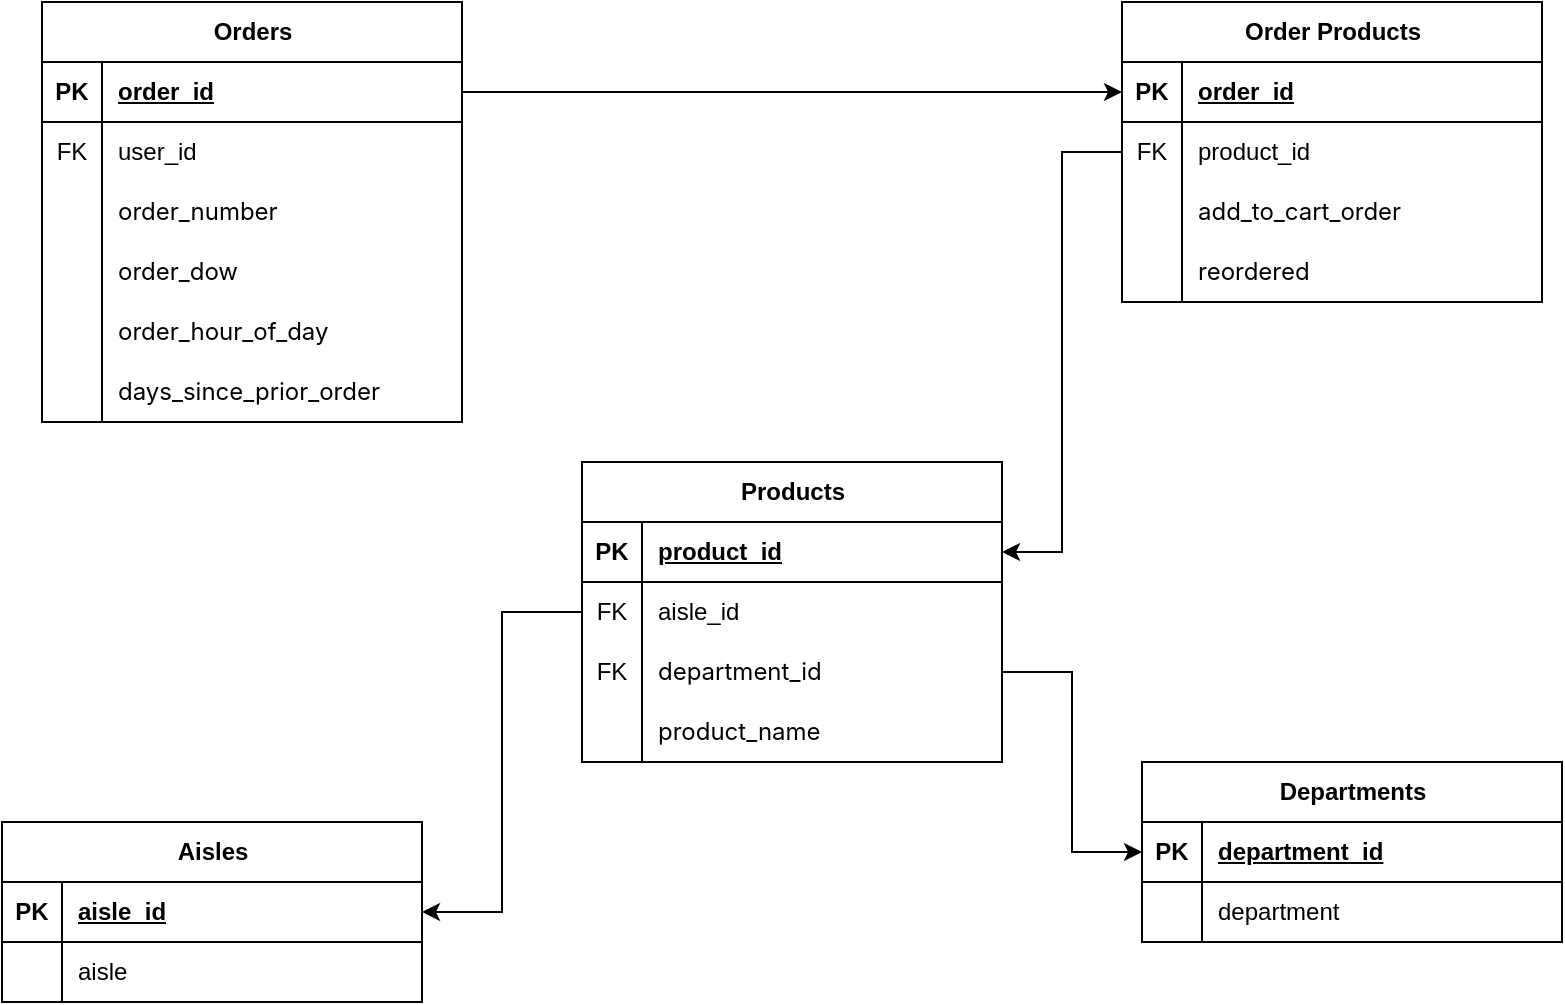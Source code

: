 <mxfile version="27.1.5">
  <diagram name="Page-1" id="sIQyf4skH4rmR-12AmU-">
    <mxGraphModel dx="1042" dy="614" grid="1" gridSize="10" guides="1" tooltips="1" connect="1" arrows="1" fold="1" page="1" pageScale="1" pageWidth="850" pageHeight="1100" math="0" shadow="0">
      <root>
        <mxCell id="0" />
        <mxCell id="1" parent="0" />
        <mxCell id="DDuTkvlwlMc5LNvTk5a0-1" value="Orders" style="shape=table;startSize=30;container=1;collapsible=1;childLayout=tableLayout;fixedRows=1;rowLines=0;fontStyle=1;align=center;resizeLast=1;html=1;" vertex="1" parent="1">
          <mxGeometry x="50" y="50" width="210" height="210" as="geometry" />
        </mxCell>
        <mxCell id="DDuTkvlwlMc5LNvTk5a0-2" value="" style="shape=tableRow;horizontal=0;startSize=0;swimlaneHead=0;swimlaneBody=0;fillColor=none;collapsible=0;dropTarget=0;points=[[0,0.5],[1,0.5]];portConstraint=eastwest;top=0;left=0;right=0;bottom=1;" vertex="1" parent="DDuTkvlwlMc5LNvTk5a0-1">
          <mxGeometry y="30" width="210" height="30" as="geometry" />
        </mxCell>
        <mxCell id="DDuTkvlwlMc5LNvTk5a0-3" value="PK" style="shape=partialRectangle;connectable=0;fillColor=none;top=0;left=0;bottom=0;right=0;fontStyle=1;overflow=hidden;whiteSpace=wrap;html=1;" vertex="1" parent="DDuTkvlwlMc5LNvTk5a0-2">
          <mxGeometry width="30" height="30" as="geometry">
            <mxRectangle width="30" height="30" as="alternateBounds" />
          </mxGeometry>
        </mxCell>
        <mxCell id="DDuTkvlwlMc5LNvTk5a0-4" value="order_id" style="shape=partialRectangle;connectable=0;fillColor=none;top=0;left=0;bottom=0;right=0;align=left;spacingLeft=6;fontStyle=5;overflow=hidden;whiteSpace=wrap;html=1;" vertex="1" parent="DDuTkvlwlMc5LNvTk5a0-2">
          <mxGeometry x="30" width="180" height="30" as="geometry">
            <mxRectangle width="180" height="30" as="alternateBounds" />
          </mxGeometry>
        </mxCell>
        <mxCell id="DDuTkvlwlMc5LNvTk5a0-5" value="" style="shape=tableRow;horizontal=0;startSize=0;swimlaneHead=0;swimlaneBody=0;fillColor=none;collapsible=0;dropTarget=0;points=[[0,0.5],[1,0.5]];portConstraint=eastwest;top=0;left=0;right=0;bottom=0;" vertex="1" parent="DDuTkvlwlMc5LNvTk5a0-1">
          <mxGeometry y="60" width="210" height="30" as="geometry" />
        </mxCell>
        <mxCell id="DDuTkvlwlMc5LNvTk5a0-6" value="FK" style="shape=partialRectangle;connectable=0;fillColor=none;top=0;left=0;bottom=0;right=0;editable=1;overflow=hidden;whiteSpace=wrap;html=1;" vertex="1" parent="DDuTkvlwlMc5LNvTk5a0-5">
          <mxGeometry width="30" height="30" as="geometry">
            <mxRectangle width="30" height="30" as="alternateBounds" />
          </mxGeometry>
        </mxCell>
        <mxCell id="DDuTkvlwlMc5LNvTk5a0-7" value="user_id" style="shape=partialRectangle;connectable=0;fillColor=none;top=0;left=0;bottom=0;right=0;align=left;spacingLeft=6;overflow=hidden;whiteSpace=wrap;html=1;" vertex="1" parent="DDuTkvlwlMc5LNvTk5a0-5">
          <mxGeometry x="30" width="180" height="30" as="geometry">
            <mxRectangle width="180" height="30" as="alternateBounds" />
          </mxGeometry>
        </mxCell>
        <mxCell id="DDuTkvlwlMc5LNvTk5a0-8" value="" style="shape=tableRow;horizontal=0;startSize=0;swimlaneHead=0;swimlaneBody=0;fillColor=none;collapsible=0;dropTarget=0;points=[[0,0.5],[1,0.5]];portConstraint=eastwest;top=0;left=0;right=0;bottom=0;" vertex="1" parent="DDuTkvlwlMc5LNvTk5a0-1">
          <mxGeometry y="90" width="210" height="30" as="geometry" />
        </mxCell>
        <mxCell id="DDuTkvlwlMc5LNvTk5a0-9" value="" style="shape=partialRectangle;connectable=0;fillColor=none;top=0;left=0;bottom=0;right=0;editable=1;overflow=hidden;whiteSpace=wrap;html=1;" vertex="1" parent="DDuTkvlwlMc5LNvTk5a0-8">
          <mxGeometry width="30" height="30" as="geometry">
            <mxRectangle width="30" height="30" as="alternateBounds" />
          </mxGeometry>
        </mxCell>
        <mxCell id="DDuTkvlwlMc5LNvTk5a0-10" value="&lt;span style=&quot;font-family: &amp;quot;??&amp;quot;, ui-sans-serif, -apple-system, BlinkMacSystemFont, Roboto, Helvetica, Arial, &amp;quot;Segoe UI&amp;quot;, Inter, &amp;quot;Apple Color Emoji&amp;quot;, &amp;quot;Segoe UI Emoji&amp;quot;, &amp;quot;Segoe UI Symbol&amp;quot;, sans-serif; white-space-collapse: break-spaces;&quot;&gt;&lt;font style=&quot;color: rgb(0, 0, 0);&quot;&gt;order_number&lt;/font&gt;&lt;/span&gt;" style="shape=partialRectangle;connectable=0;fillColor=none;top=0;left=0;bottom=0;right=0;align=left;spacingLeft=6;overflow=hidden;whiteSpace=wrap;html=1;" vertex="1" parent="DDuTkvlwlMc5LNvTk5a0-8">
          <mxGeometry x="30" width="180" height="30" as="geometry">
            <mxRectangle width="180" height="30" as="alternateBounds" />
          </mxGeometry>
        </mxCell>
        <mxCell id="DDuTkvlwlMc5LNvTk5a0-11" value="" style="shape=tableRow;horizontal=0;startSize=0;swimlaneHead=0;swimlaneBody=0;fillColor=none;collapsible=0;dropTarget=0;points=[[0,0.5],[1,0.5]];portConstraint=eastwest;top=0;left=0;right=0;bottom=0;" vertex="1" parent="DDuTkvlwlMc5LNvTk5a0-1">
          <mxGeometry y="120" width="210" height="30" as="geometry" />
        </mxCell>
        <mxCell id="DDuTkvlwlMc5LNvTk5a0-12" value="" style="shape=partialRectangle;connectable=0;fillColor=none;top=0;left=0;bottom=0;right=0;editable=1;overflow=hidden;whiteSpace=wrap;html=1;" vertex="1" parent="DDuTkvlwlMc5LNvTk5a0-11">
          <mxGeometry width="30" height="30" as="geometry">
            <mxRectangle width="30" height="30" as="alternateBounds" />
          </mxGeometry>
        </mxCell>
        <mxCell id="DDuTkvlwlMc5LNvTk5a0-13" value="&lt;span style=&quot;font-family: &amp;quot;??&amp;quot;, ui-sans-serif, -apple-system, BlinkMacSystemFont, Roboto, Helvetica, Arial, &amp;quot;Segoe UI&amp;quot;, Inter, &amp;quot;Apple Color Emoji&amp;quot;, &amp;quot;Segoe UI Emoji&amp;quot;, &amp;quot;Segoe UI Symbol&amp;quot;, sans-serif; white-space-collapse: break-spaces;&quot;&gt;&lt;font style=&quot;color: rgb(0, 0, 0);&quot;&gt;order_dow&lt;/font&gt;&lt;/span&gt;" style="shape=partialRectangle;connectable=0;fillColor=none;top=0;left=0;bottom=0;right=0;align=left;spacingLeft=6;overflow=hidden;whiteSpace=wrap;html=1;" vertex="1" parent="DDuTkvlwlMc5LNvTk5a0-11">
          <mxGeometry x="30" width="180" height="30" as="geometry">
            <mxRectangle width="180" height="30" as="alternateBounds" />
          </mxGeometry>
        </mxCell>
        <mxCell id="DDuTkvlwlMc5LNvTk5a0-14" style="shape=tableRow;horizontal=0;startSize=0;swimlaneHead=0;swimlaneBody=0;fillColor=none;collapsible=0;dropTarget=0;points=[[0,0.5],[1,0.5]];portConstraint=eastwest;top=0;left=0;right=0;bottom=0;" vertex="1" parent="DDuTkvlwlMc5LNvTk5a0-1">
          <mxGeometry y="150" width="210" height="30" as="geometry" />
        </mxCell>
        <mxCell id="DDuTkvlwlMc5LNvTk5a0-15" style="shape=partialRectangle;connectable=0;fillColor=none;top=0;left=0;bottom=0;right=0;editable=1;overflow=hidden;whiteSpace=wrap;html=1;" vertex="1" parent="DDuTkvlwlMc5LNvTk5a0-14">
          <mxGeometry width="30" height="30" as="geometry">
            <mxRectangle width="30" height="30" as="alternateBounds" />
          </mxGeometry>
        </mxCell>
        <mxCell id="DDuTkvlwlMc5LNvTk5a0-16" value="&lt;span style=&quot;font-family: &amp;quot;??&amp;quot;, ui-sans-serif, -apple-system, BlinkMacSystemFont, Roboto, Helvetica, Arial, &amp;quot;Segoe UI&amp;quot;, Inter, &amp;quot;Apple Color Emoji&amp;quot;, &amp;quot;Segoe UI Emoji&amp;quot;, &amp;quot;Segoe UI Symbol&amp;quot;, sans-serif; white-space-collapse: break-spaces;&quot;&gt;&lt;font style=&quot;color: rgb(0, 0, 0);&quot;&gt;order_hour_of_day&lt;/font&gt;&lt;/span&gt;" style="shape=partialRectangle;connectable=0;fillColor=none;top=0;left=0;bottom=0;right=0;align=left;spacingLeft=6;overflow=hidden;whiteSpace=wrap;html=1;" vertex="1" parent="DDuTkvlwlMc5LNvTk5a0-14">
          <mxGeometry x="30" width="180" height="30" as="geometry">
            <mxRectangle width="180" height="30" as="alternateBounds" />
          </mxGeometry>
        </mxCell>
        <mxCell id="DDuTkvlwlMc5LNvTk5a0-17" style="shape=tableRow;horizontal=0;startSize=0;swimlaneHead=0;swimlaneBody=0;fillColor=none;collapsible=0;dropTarget=0;points=[[0,0.5],[1,0.5]];portConstraint=eastwest;top=0;left=0;right=0;bottom=0;" vertex="1" parent="DDuTkvlwlMc5LNvTk5a0-1">
          <mxGeometry y="180" width="210" height="30" as="geometry" />
        </mxCell>
        <mxCell id="DDuTkvlwlMc5LNvTk5a0-18" style="shape=partialRectangle;connectable=0;fillColor=none;top=0;left=0;bottom=0;right=0;editable=1;overflow=hidden;whiteSpace=wrap;html=1;" vertex="1" parent="DDuTkvlwlMc5LNvTk5a0-17">
          <mxGeometry width="30" height="30" as="geometry">
            <mxRectangle width="30" height="30" as="alternateBounds" />
          </mxGeometry>
        </mxCell>
        <mxCell id="DDuTkvlwlMc5LNvTk5a0-19" value="&lt;span style=&quot;font-family: &amp;quot;??&amp;quot;, ui-sans-serif, -apple-system, BlinkMacSystemFont, Roboto, Helvetica, Arial, &amp;quot;Segoe UI&amp;quot;, Inter, &amp;quot;Apple Color Emoji&amp;quot;, &amp;quot;Segoe UI Emoji&amp;quot;, &amp;quot;Segoe UI Symbol&amp;quot;, sans-serif; white-space-collapse: break-spaces;&quot;&gt;&lt;font style=&quot;color: rgb(0, 0, 0);&quot;&gt;days_since_prior_order&lt;/font&gt;&lt;/span&gt;" style="shape=partialRectangle;connectable=0;fillColor=none;top=0;left=0;bottom=0;right=0;align=left;spacingLeft=6;overflow=hidden;whiteSpace=wrap;html=1;" vertex="1" parent="DDuTkvlwlMc5LNvTk5a0-17">
          <mxGeometry x="30" width="180" height="30" as="geometry">
            <mxRectangle width="180" height="30" as="alternateBounds" />
          </mxGeometry>
        </mxCell>
        <mxCell id="DDuTkvlwlMc5LNvTk5a0-20" value="Products" style="shape=table;startSize=30;container=1;collapsible=1;childLayout=tableLayout;fixedRows=1;rowLines=0;fontStyle=1;align=center;resizeLast=1;html=1;" vertex="1" parent="1">
          <mxGeometry x="320" y="280" width="210" height="150" as="geometry" />
        </mxCell>
        <mxCell id="DDuTkvlwlMc5LNvTk5a0-21" value="" style="shape=tableRow;horizontal=0;startSize=0;swimlaneHead=0;swimlaneBody=0;fillColor=none;collapsible=0;dropTarget=0;points=[[0,0.5],[1,0.5]];portConstraint=eastwest;top=0;left=0;right=0;bottom=1;" vertex="1" parent="DDuTkvlwlMc5LNvTk5a0-20">
          <mxGeometry y="30" width="210" height="30" as="geometry" />
        </mxCell>
        <mxCell id="DDuTkvlwlMc5LNvTk5a0-22" value="PK" style="shape=partialRectangle;connectable=0;fillColor=none;top=0;left=0;bottom=0;right=0;fontStyle=1;overflow=hidden;whiteSpace=wrap;html=1;" vertex="1" parent="DDuTkvlwlMc5LNvTk5a0-21">
          <mxGeometry width="30" height="30" as="geometry">
            <mxRectangle width="30" height="30" as="alternateBounds" />
          </mxGeometry>
        </mxCell>
        <mxCell id="DDuTkvlwlMc5LNvTk5a0-23" value="product_id" style="shape=partialRectangle;connectable=0;fillColor=none;top=0;left=0;bottom=0;right=0;align=left;spacingLeft=6;fontStyle=5;overflow=hidden;whiteSpace=wrap;html=1;" vertex="1" parent="DDuTkvlwlMc5LNvTk5a0-21">
          <mxGeometry x="30" width="180" height="30" as="geometry">
            <mxRectangle width="180" height="30" as="alternateBounds" />
          </mxGeometry>
        </mxCell>
        <mxCell id="DDuTkvlwlMc5LNvTk5a0-24" value="" style="shape=tableRow;horizontal=0;startSize=0;swimlaneHead=0;swimlaneBody=0;fillColor=none;collapsible=0;dropTarget=0;points=[[0,0.5],[1,0.5]];portConstraint=eastwest;top=0;left=0;right=0;bottom=0;" vertex="1" parent="DDuTkvlwlMc5LNvTk5a0-20">
          <mxGeometry y="60" width="210" height="30" as="geometry" />
        </mxCell>
        <mxCell id="DDuTkvlwlMc5LNvTk5a0-25" value="FK" style="shape=partialRectangle;connectable=0;fillColor=none;top=0;left=0;bottom=0;right=0;editable=1;overflow=hidden;whiteSpace=wrap;html=1;" vertex="1" parent="DDuTkvlwlMc5LNvTk5a0-24">
          <mxGeometry width="30" height="30" as="geometry">
            <mxRectangle width="30" height="30" as="alternateBounds" />
          </mxGeometry>
        </mxCell>
        <mxCell id="DDuTkvlwlMc5LNvTk5a0-26" value="aisle_id" style="shape=partialRectangle;connectable=0;fillColor=none;top=0;left=0;bottom=0;right=0;align=left;spacingLeft=6;overflow=hidden;whiteSpace=wrap;html=1;" vertex="1" parent="DDuTkvlwlMc5LNvTk5a0-24">
          <mxGeometry x="30" width="180" height="30" as="geometry">
            <mxRectangle width="180" height="30" as="alternateBounds" />
          </mxGeometry>
        </mxCell>
        <mxCell id="DDuTkvlwlMc5LNvTk5a0-27" value="" style="shape=tableRow;horizontal=0;startSize=0;swimlaneHead=0;swimlaneBody=0;fillColor=none;collapsible=0;dropTarget=0;points=[[0,0.5],[1,0.5]];portConstraint=eastwest;top=0;left=0;right=0;bottom=0;" vertex="1" parent="DDuTkvlwlMc5LNvTk5a0-20">
          <mxGeometry y="90" width="210" height="30" as="geometry" />
        </mxCell>
        <mxCell id="DDuTkvlwlMc5LNvTk5a0-28" value="FK" style="shape=partialRectangle;connectable=0;fillColor=none;top=0;left=0;bottom=0;right=0;editable=1;overflow=hidden;whiteSpace=wrap;html=1;" vertex="1" parent="DDuTkvlwlMc5LNvTk5a0-27">
          <mxGeometry width="30" height="30" as="geometry">
            <mxRectangle width="30" height="30" as="alternateBounds" />
          </mxGeometry>
        </mxCell>
        <mxCell id="DDuTkvlwlMc5LNvTk5a0-29" value="&lt;span style=&quot;font-family: &amp;quot;??&amp;quot;, ui-sans-serif, -apple-system, BlinkMacSystemFont, Roboto, Helvetica, Arial, &amp;quot;Segoe UI&amp;quot;, Inter, &amp;quot;Apple Color Emoji&amp;quot;, &amp;quot;Segoe UI Emoji&amp;quot;, &amp;quot;Segoe UI Symbol&amp;quot;, sans-serif; white-space-collapse: break-spaces;&quot;&gt;&lt;font style=&quot;color: rgb(0, 0, 0);&quot;&gt;department_id&lt;/font&gt;&lt;/span&gt;" style="shape=partialRectangle;connectable=0;fillColor=none;top=0;left=0;bottom=0;right=0;align=left;spacingLeft=6;overflow=hidden;whiteSpace=wrap;html=1;" vertex="1" parent="DDuTkvlwlMc5LNvTk5a0-27">
          <mxGeometry x="30" width="180" height="30" as="geometry">
            <mxRectangle width="180" height="30" as="alternateBounds" />
          </mxGeometry>
        </mxCell>
        <mxCell id="DDuTkvlwlMc5LNvTk5a0-30" value="" style="shape=tableRow;horizontal=0;startSize=0;swimlaneHead=0;swimlaneBody=0;fillColor=none;collapsible=0;dropTarget=0;points=[[0,0.5],[1,0.5]];portConstraint=eastwest;top=0;left=0;right=0;bottom=0;" vertex="1" parent="DDuTkvlwlMc5LNvTk5a0-20">
          <mxGeometry y="120" width="210" height="30" as="geometry" />
        </mxCell>
        <mxCell id="DDuTkvlwlMc5LNvTk5a0-31" value="" style="shape=partialRectangle;connectable=0;fillColor=none;top=0;left=0;bottom=0;right=0;editable=1;overflow=hidden;whiteSpace=wrap;html=1;" vertex="1" parent="DDuTkvlwlMc5LNvTk5a0-30">
          <mxGeometry width="30" height="30" as="geometry">
            <mxRectangle width="30" height="30" as="alternateBounds" />
          </mxGeometry>
        </mxCell>
        <mxCell id="DDuTkvlwlMc5LNvTk5a0-32" value="&lt;span style=&quot;font-family: &amp;quot;??&amp;quot;, ui-sans-serif, -apple-system, BlinkMacSystemFont, Roboto, Helvetica, Arial, &amp;quot;Segoe UI&amp;quot;, Inter, &amp;quot;Apple Color Emoji&amp;quot;, &amp;quot;Segoe UI Emoji&amp;quot;, &amp;quot;Segoe UI Symbol&amp;quot;, sans-serif; white-space-collapse: break-spaces;&quot;&gt;&lt;font style=&quot;color: rgb(0, 0, 0);&quot;&gt;product_name&lt;/font&gt;&lt;/span&gt;" style="shape=partialRectangle;connectable=0;fillColor=none;top=0;left=0;bottom=0;right=0;align=left;spacingLeft=6;overflow=hidden;whiteSpace=wrap;html=1;" vertex="1" parent="DDuTkvlwlMc5LNvTk5a0-30">
          <mxGeometry x="30" width="180" height="30" as="geometry">
            <mxRectangle width="180" height="30" as="alternateBounds" />
          </mxGeometry>
        </mxCell>
        <mxCell id="DDuTkvlwlMc5LNvTk5a0-41" value="Order Products" style="shape=table;startSize=30;container=1;collapsible=1;childLayout=tableLayout;fixedRows=1;rowLines=0;fontStyle=1;align=center;resizeLast=1;html=1;" vertex="1" parent="1">
          <mxGeometry x="590" y="50" width="210" height="150" as="geometry" />
        </mxCell>
        <mxCell id="DDuTkvlwlMc5LNvTk5a0-42" value="" style="shape=tableRow;horizontal=0;startSize=0;swimlaneHead=0;swimlaneBody=0;fillColor=none;collapsible=0;dropTarget=0;points=[[0,0.5],[1,0.5]];portConstraint=eastwest;top=0;left=0;right=0;bottom=1;" vertex="1" parent="DDuTkvlwlMc5LNvTk5a0-41">
          <mxGeometry y="30" width="210" height="30" as="geometry" />
        </mxCell>
        <mxCell id="DDuTkvlwlMc5LNvTk5a0-43" value="PK" style="shape=partialRectangle;connectable=0;fillColor=none;top=0;left=0;bottom=0;right=0;fontStyle=1;overflow=hidden;whiteSpace=wrap;html=1;" vertex="1" parent="DDuTkvlwlMc5LNvTk5a0-42">
          <mxGeometry width="30" height="30" as="geometry">
            <mxRectangle width="30" height="30" as="alternateBounds" />
          </mxGeometry>
        </mxCell>
        <mxCell id="DDuTkvlwlMc5LNvTk5a0-44" value="order_id" style="shape=partialRectangle;connectable=0;fillColor=none;top=0;left=0;bottom=0;right=0;align=left;spacingLeft=6;fontStyle=5;overflow=hidden;whiteSpace=wrap;html=1;" vertex="1" parent="DDuTkvlwlMc5LNvTk5a0-42">
          <mxGeometry x="30" width="180" height="30" as="geometry">
            <mxRectangle width="180" height="30" as="alternateBounds" />
          </mxGeometry>
        </mxCell>
        <mxCell id="DDuTkvlwlMc5LNvTk5a0-45" value="" style="shape=tableRow;horizontal=0;startSize=0;swimlaneHead=0;swimlaneBody=0;fillColor=none;collapsible=0;dropTarget=0;points=[[0,0.5],[1,0.5]];portConstraint=eastwest;top=0;left=0;right=0;bottom=0;" vertex="1" parent="DDuTkvlwlMc5LNvTk5a0-41">
          <mxGeometry y="60" width="210" height="30" as="geometry" />
        </mxCell>
        <mxCell id="DDuTkvlwlMc5LNvTk5a0-46" value="FK" style="shape=partialRectangle;connectable=0;fillColor=none;top=0;left=0;bottom=0;right=0;editable=1;overflow=hidden;whiteSpace=wrap;html=1;" vertex="1" parent="DDuTkvlwlMc5LNvTk5a0-45">
          <mxGeometry width="30" height="30" as="geometry">
            <mxRectangle width="30" height="30" as="alternateBounds" />
          </mxGeometry>
        </mxCell>
        <mxCell id="DDuTkvlwlMc5LNvTk5a0-47" value="product_id" style="shape=partialRectangle;connectable=0;fillColor=none;top=0;left=0;bottom=0;right=0;align=left;spacingLeft=6;overflow=hidden;whiteSpace=wrap;html=1;" vertex="1" parent="DDuTkvlwlMc5LNvTk5a0-45">
          <mxGeometry x="30" width="180" height="30" as="geometry">
            <mxRectangle width="180" height="30" as="alternateBounds" />
          </mxGeometry>
        </mxCell>
        <mxCell id="DDuTkvlwlMc5LNvTk5a0-48" value="" style="shape=tableRow;horizontal=0;startSize=0;swimlaneHead=0;swimlaneBody=0;fillColor=none;collapsible=0;dropTarget=0;points=[[0,0.5],[1,0.5]];portConstraint=eastwest;top=0;left=0;right=0;bottom=0;" vertex="1" parent="DDuTkvlwlMc5LNvTk5a0-41">
          <mxGeometry y="90" width="210" height="30" as="geometry" />
        </mxCell>
        <mxCell id="DDuTkvlwlMc5LNvTk5a0-49" value="" style="shape=partialRectangle;connectable=0;fillColor=none;top=0;left=0;bottom=0;right=0;editable=1;overflow=hidden;whiteSpace=wrap;html=1;" vertex="1" parent="DDuTkvlwlMc5LNvTk5a0-48">
          <mxGeometry width="30" height="30" as="geometry">
            <mxRectangle width="30" height="30" as="alternateBounds" />
          </mxGeometry>
        </mxCell>
        <mxCell id="DDuTkvlwlMc5LNvTk5a0-50" value="&lt;span style=&quot;font-family: &amp;quot;??&amp;quot;, ui-sans-serif, -apple-system, BlinkMacSystemFont, Roboto, Helvetica, Arial, &amp;quot;Segoe UI&amp;quot;, Inter, &amp;quot;Apple Color Emoji&amp;quot;, &amp;quot;Segoe UI Emoji&amp;quot;, &amp;quot;Segoe UI Symbol&amp;quot;, sans-serif; white-space-collapse: break-spaces;&quot;&gt;&lt;font style=&quot;color: rgb(0, 0, 0);&quot;&gt;add_to_cart_order&lt;/font&gt;&lt;/span&gt;" style="shape=partialRectangle;connectable=0;fillColor=none;top=0;left=0;bottom=0;right=0;align=left;spacingLeft=6;overflow=hidden;whiteSpace=wrap;html=1;" vertex="1" parent="DDuTkvlwlMc5LNvTk5a0-48">
          <mxGeometry x="30" width="180" height="30" as="geometry">
            <mxRectangle width="180" height="30" as="alternateBounds" />
          </mxGeometry>
        </mxCell>
        <mxCell id="DDuTkvlwlMc5LNvTk5a0-51" value="" style="shape=tableRow;horizontal=0;startSize=0;swimlaneHead=0;swimlaneBody=0;fillColor=none;collapsible=0;dropTarget=0;points=[[0,0.5],[1,0.5]];portConstraint=eastwest;top=0;left=0;right=0;bottom=0;" vertex="1" parent="DDuTkvlwlMc5LNvTk5a0-41">
          <mxGeometry y="120" width="210" height="30" as="geometry" />
        </mxCell>
        <mxCell id="DDuTkvlwlMc5LNvTk5a0-52" value="" style="shape=partialRectangle;connectable=0;fillColor=none;top=0;left=0;bottom=0;right=0;editable=1;overflow=hidden;whiteSpace=wrap;html=1;" vertex="1" parent="DDuTkvlwlMc5LNvTk5a0-51">
          <mxGeometry width="30" height="30" as="geometry">
            <mxRectangle width="30" height="30" as="alternateBounds" />
          </mxGeometry>
        </mxCell>
        <mxCell id="DDuTkvlwlMc5LNvTk5a0-53" value="&lt;span style=&quot;font-family: &amp;quot;??&amp;quot;, ui-sans-serif, -apple-system, BlinkMacSystemFont, Roboto, Helvetica, Arial, &amp;quot;Segoe UI&amp;quot;, Inter, &amp;quot;Apple Color Emoji&amp;quot;, &amp;quot;Segoe UI Emoji&amp;quot;, &amp;quot;Segoe UI Symbol&amp;quot;, sans-serif; white-space-collapse: break-spaces;&quot;&gt;&lt;font style=&quot;color: rgb(0, 0, 0);&quot;&gt;reordered&lt;/font&gt;&lt;/span&gt;" style="shape=partialRectangle;connectable=0;fillColor=none;top=0;left=0;bottom=0;right=0;align=left;spacingLeft=6;overflow=hidden;whiteSpace=wrap;html=1;" vertex="1" parent="DDuTkvlwlMc5LNvTk5a0-51">
          <mxGeometry x="30" width="180" height="30" as="geometry">
            <mxRectangle width="180" height="30" as="alternateBounds" />
          </mxGeometry>
        </mxCell>
        <mxCell id="DDuTkvlwlMc5LNvTk5a0-60" value="Aisles" style="shape=table;startSize=30;container=1;collapsible=1;childLayout=tableLayout;fixedRows=1;rowLines=0;fontStyle=1;align=center;resizeLast=1;html=1;" vertex="1" parent="1">
          <mxGeometry x="30" y="460" width="210" height="90" as="geometry" />
        </mxCell>
        <mxCell id="DDuTkvlwlMc5LNvTk5a0-61" value="" style="shape=tableRow;horizontal=0;startSize=0;swimlaneHead=0;swimlaneBody=0;fillColor=none;collapsible=0;dropTarget=0;points=[[0,0.5],[1,0.5]];portConstraint=eastwest;top=0;left=0;right=0;bottom=1;" vertex="1" parent="DDuTkvlwlMc5LNvTk5a0-60">
          <mxGeometry y="30" width="210" height="30" as="geometry" />
        </mxCell>
        <mxCell id="DDuTkvlwlMc5LNvTk5a0-62" value="PK" style="shape=partialRectangle;connectable=0;fillColor=none;top=0;left=0;bottom=0;right=0;fontStyle=1;overflow=hidden;whiteSpace=wrap;html=1;" vertex="1" parent="DDuTkvlwlMc5LNvTk5a0-61">
          <mxGeometry width="30" height="30" as="geometry">
            <mxRectangle width="30" height="30" as="alternateBounds" />
          </mxGeometry>
        </mxCell>
        <mxCell id="DDuTkvlwlMc5LNvTk5a0-63" value="aisle_id" style="shape=partialRectangle;connectable=0;fillColor=none;top=0;left=0;bottom=0;right=0;align=left;spacingLeft=6;fontStyle=5;overflow=hidden;whiteSpace=wrap;html=1;" vertex="1" parent="DDuTkvlwlMc5LNvTk5a0-61">
          <mxGeometry x="30" width="180" height="30" as="geometry">
            <mxRectangle width="180" height="30" as="alternateBounds" />
          </mxGeometry>
        </mxCell>
        <mxCell id="DDuTkvlwlMc5LNvTk5a0-64" value="" style="shape=tableRow;horizontal=0;startSize=0;swimlaneHead=0;swimlaneBody=0;fillColor=none;collapsible=0;dropTarget=0;points=[[0,0.5],[1,0.5]];portConstraint=eastwest;top=0;left=0;right=0;bottom=0;" vertex="1" parent="DDuTkvlwlMc5LNvTk5a0-60">
          <mxGeometry y="60" width="210" height="30" as="geometry" />
        </mxCell>
        <mxCell id="DDuTkvlwlMc5LNvTk5a0-65" value="" style="shape=partialRectangle;connectable=0;fillColor=none;top=0;left=0;bottom=0;right=0;editable=1;overflow=hidden;whiteSpace=wrap;html=1;" vertex="1" parent="DDuTkvlwlMc5LNvTk5a0-64">
          <mxGeometry width="30" height="30" as="geometry">
            <mxRectangle width="30" height="30" as="alternateBounds" />
          </mxGeometry>
        </mxCell>
        <mxCell id="DDuTkvlwlMc5LNvTk5a0-66" value="aisle" style="shape=partialRectangle;connectable=0;fillColor=none;top=0;left=0;bottom=0;right=0;align=left;spacingLeft=6;overflow=hidden;whiteSpace=wrap;html=1;" vertex="1" parent="DDuTkvlwlMc5LNvTk5a0-64">
          <mxGeometry x="30" width="180" height="30" as="geometry">
            <mxRectangle width="180" height="30" as="alternateBounds" />
          </mxGeometry>
        </mxCell>
        <mxCell id="DDuTkvlwlMc5LNvTk5a0-79" value="Departments" style="shape=table;startSize=30;container=1;collapsible=1;childLayout=tableLayout;fixedRows=1;rowLines=0;fontStyle=1;align=center;resizeLast=1;html=1;" vertex="1" parent="1">
          <mxGeometry x="600" y="430" width="210" height="90" as="geometry" />
        </mxCell>
        <mxCell id="DDuTkvlwlMc5LNvTk5a0-80" value="" style="shape=tableRow;horizontal=0;startSize=0;swimlaneHead=0;swimlaneBody=0;fillColor=none;collapsible=0;dropTarget=0;points=[[0,0.5],[1,0.5]];portConstraint=eastwest;top=0;left=0;right=0;bottom=1;" vertex="1" parent="DDuTkvlwlMc5LNvTk5a0-79">
          <mxGeometry y="30" width="210" height="30" as="geometry" />
        </mxCell>
        <mxCell id="DDuTkvlwlMc5LNvTk5a0-81" value="PK" style="shape=partialRectangle;connectable=0;fillColor=none;top=0;left=0;bottom=0;right=0;fontStyle=1;overflow=hidden;whiteSpace=wrap;html=1;" vertex="1" parent="DDuTkvlwlMc5LNvTk5a0-80">
          <mxGeometry width="30" height="30" as="geometry">
            <mxRectangle width="30" height="30" as="alternateBounds" />
          </mxGeometry>
        </mxCell>
        <mxCell id="DDuTkvlwlMc5LNvTk5a0-82" value="department_id" style="shape=partialRectangle;connectable=0;fillColor=none;top=0;left=0;bottom=0;right=0;align=left;spacingLeft=6;fontStyle=5;overflow=hidden;whiteSpace=wrap;html=1;" vertex="1" parent="DDuTkvlwlMc5LNvTk5a0-80">
          <mxGeometry x="30" width="180" height="30" as="geometry">
            <mxRectangle width="180" height="30" as="alternateBounds" />
          </mxGeometry>
        </mxCell>
        <mxCell id="DDuTkvlwlMc5LNvTk5a0-83" value="" style="shape=tableRow;horizontal=0;startSize=0;swimlaneHead=0;swimlaneBody=0;fillColor=none;collapsible=0;dropTarget=0;points=[[0,0.5],[1,0.5]];portConstraint=eastwest;top=0;left=0;right=0;bottom=0;" vertex="1" parent="DDuTkvlwlMc5LNvTk5a0-79">
          <mxGeometry y="60" width="210" height="30" as="geometry" />
        </mxCell>
        <mxCell id="DDuTkvlwlMc5LNvTk5a0-84" value="" style="shape=partialRectangle;connectable=0;fillColor=none;top=0;left=0;bottom=0;right=0;editable=1;overflow=hidden;whiteSpace=wrap;html=1;" vertex="1" parent="DDuTkvlwlMc5LNvTk5a0-83">
          <mxGeometry width="30" height="30" as="geometry">
            <mxRectangle width="30" height="30" as="alternateBounds" />
          </mxGeometry>
        </mxCell>
        <mxCell id="DDuTkvlwlMc5LNvTk5a0-85" value="department" style="shape=partialRectangle;connectable=0;fillColor=none;top=0;left=0;bottom=0;right=0;align=left;spacingLeft=6;overflow=hidden;whiteSpace=wrap;html=1;" vertex="1" parent="DDuTkvlwlMc5LNvTk5a0-83">
          <mxGeometry x="30" width="180" height="30" as="geometry">
            <mxRectangle width="180" height="30" as="alternateBounds" />
          </mxGeometry>
        </mxCell>
        <mxCell id="DDuTkvlwlMc5LNvTk5a0-86" style="edgeStyle=orthogonalEdgeStyle;rounded=0;orthogonalLoop=1;jettySize=auto;html=1;exitX=0;exitY=0.5;exitDx=0;exitDy=0;entryX=1;entryY=0.5;entryDx=0;entryDy=0;" edge="1" parent="1" source="DDuTkvlwlMc5LNvTk5a0-24" target="DDuTkvlwlMc5LNvTk5a0-61">
          <mxGeometry relative="1" as="geometry" />
        </mxCell>
        <mxCell id="DDuTkvlwlMc5LNvTk5a0-87" style="edgeStyle=orthogonalEdgeStyle;rounded=0;orthogonalLoop=1;jettySize=auto;html=1;exitX=1;exitY=0.5;exitDx=0;exitDy=0;entryX=0;entryY=0.5;entryDx=0;entryDy=0;" edge="1" parent="1" source="DDuTkvlwlMc5LNvTk5a0-27" target="DDuTkvlwlMc5LNvTk5a0-80">
          <mxGeometry relative="1" as="geometry" />
        </mxCell>
        <mxCell id="DDuTkvlwlMc5LNvTk5a0-88" style="edgeStyle=orthogonalEdgeStyle;rounded=0;orthogonalLoop=1;jettySize=auto;html=1;exitX=0;exitY=0.5;exitDx=0;exitDy=0;entryX=1;entryY=0.5;entryDx=0;entryDy=0;" edge="1" parent="1" source="DDuTkvlwlMc5LNvTk5a0-45" target="DDuTkvlwlMc5LNvTk5a0-21">
          <mxGeometry relative="1" as="geometry" />
        </mxCell>
        <mxCell id="DDuTkvlwlMc5LNvTk5a0-89" style="edgeStyle=orthogonalEdgeStyle;rounded=0;orthogonalLoop=1;jettySize=auto;html=1;exitX=1;exitY=0.5;exitDx=0;exitDy=0;entryX=0;entryY=0.5;entryDx=0;entryDy=0;" edge="1" parent="1" source="DDuTkvlwlMc5LNvTk5a0-2" target="DDuTkvlwlMc5LNvTk5a0-42">
          <mxGeometry relative="1" as="geometry" />
        </mxCell>
      </root>
    </mxGraphModel>
  </diagram>
</mxfile>
